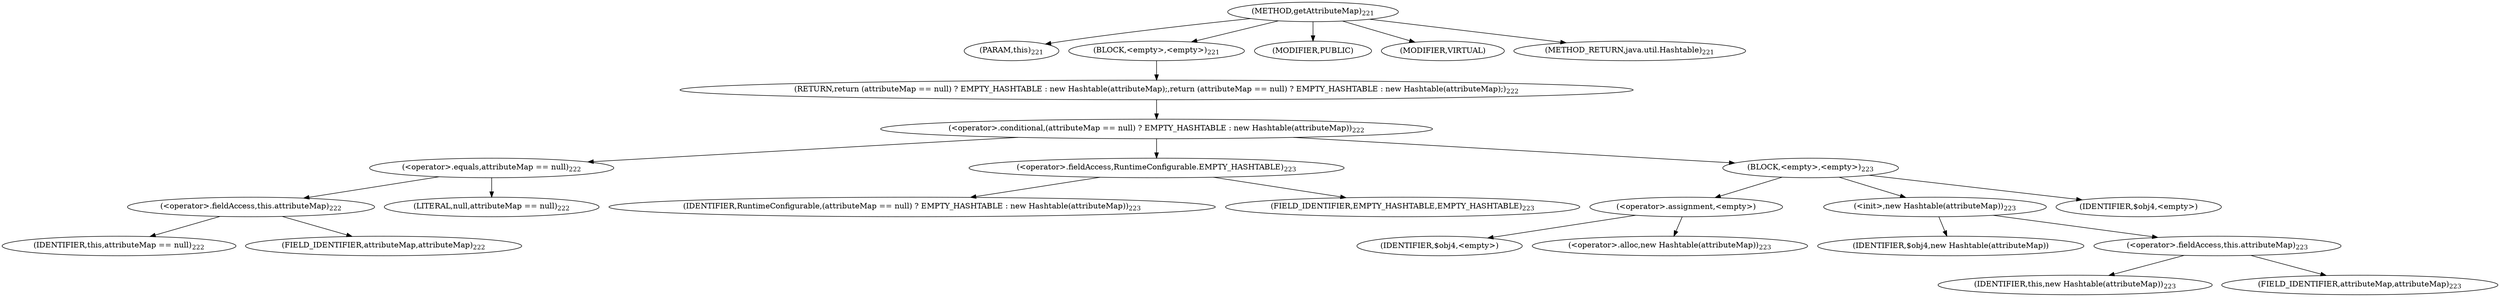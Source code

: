 digraph "getAttributeMap" {  
"363" [label = <(METHOD,getAttributeMap)<SUB>221</SUB>> ]
"364" [label = <(PARAM,this)<SUB>221</SUB>> ]
"365" [label = <(BLOCK,&lt;empty&gt;,&lt;empty&gt;)<SUB>221</SUB>> ]
"366" [label = <(RETURN,return (attributeMap == null) ? EMPTY_HASHTABLE : new Hashtable(attributeMap);,return (attributeMap == null) ? EMPTY_HASHTABLE : new Hashtable(attributeMap);)<SUB>222</SUB>> ]
"367" [label = <(&lt;operator&gt;.conditional,(attributeMap == null) ? EMPTY_HASHTABLE : new Hashtable(attributeMap))<SUB>222</SUB>> ]
"368" [label = <(&lt;operator&gt;.equals,attributeMap == null)<SUB>222</SUB>> ]
"369" [label = <(&lt;operator&gt;.fieldAccess,this.attributeMap)<SUB>222</SUB>> ]
"370" [label = <(IDENTIFIER,this,attributeMap == null)<SUB>222</SUB>> ]
"371" [label = <(FIELD_IDENTIFIER,attributeMap,attributeMap)<SUB>222</SUB>> ]
"372" [label = <(LITERAL,null,attributeMap == null)<SUB>222</SUB>> ]
"373" [label = <(&lt;operator&gt;.fieldAccess,RuntimeConfigurable.EMPTY_HASHTABLE)<SUB>223</SUB>> ]
"374" [label = <(IDENTIFIER,RuntimeConfigurable,(attributeMap == null) ? EMPTY_HASHTABLE : new Hashtable(attributeMap))<SUB>223</SUB>> ]
"375" [label = <(FIELD_IDENTIFIER,EMPTY_HASHTABLE,EMPTY_HASHTABLE)<SUB>223</SUB>> ]
"376" [label = <(BLOCK,&lt;empty&gt;,&lt;empty&gt;)<SUB>223</SUB>> ]
"377" [label = <(&lt;operator&gt;.assignment,&lt;empty&gt;)> ]
"378" [label = <(IDENTIFIER,$obj4,&lt;empty&gt;)> ]
"379" [label = <(&lt;operator&gt;.alloc,new Hashtable(attributeMap))<SUB>223</SUB>> ]
"380" [label = <(&lt;init&gt;,new Hashtable(attributeMap))<SUB>223</SUB>> ]
"381" [label = <(IDENTIFIER,$obj4,new Hashtable(attributeMap))> ]
"382" [label = <(&lt;operator&gt;.fieldAccess,this.attributeMap)<SUB>223</SUB>> ]
"383" [label = <(IDENTIFIER,this,new Hashtable(attributeMap))<SUB>223</SUB>> ]
"384" [label = <(FIELD_IDENTIFIER,attributeMap,attributeMap)<SUB>223</SUB>> ]
"385" [label = <(IDENTIFIER,$obj4,&lt;empty&gt;)> ]
"386" [label = <(MODIFIER,PUBLIC)> ]
"387" [label = <(MODIFIER,VIRTUAL)> ]
"388" [label = <(METHOD_RETURN,java.util.Hashtable)<SUB>221</SUB>> ]
  "363" -> "364" 
  "363" -> "365" 
  "363" -> "386" 
  "363" -> "387" 
  "363" -> "388" 
  "365" -> "366" 
  "366" -> "367" 
  "367" -> "368" 
  "367" -> "373" 
  "367" -> "376" 
  "368" -> "369" 
  "368" -> "372" 
  "369" -> "370" 
  "369" -> "371" 
  "373" -> "374" 
  "373" -> "375" 
  "376" -> "377" 
  "376" -> "380" 
  "376" -> "385" 
  "377" -> "378" 
  "377" -> "379" 
  "380" -> "381" 
  "380" -> "382" 
  "382" -> "383" 
  "382" -> "384" 
}
